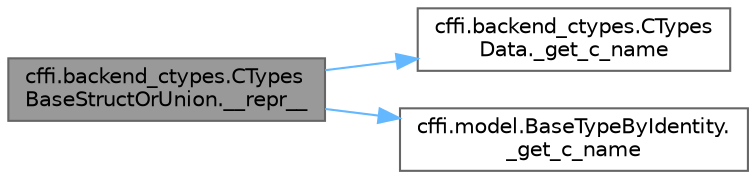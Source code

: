 digraph "cffi.backend_ctypes.CTypesBaseStructOrUnion.__repr__"
{
 // LATEX_PDF_SIZE
  bgcolor="transparent";
  edge [fontname=Helvetica,fontsize=10,labelfontname=Helvetica,labelfontsize=10];
  node [fontname=Helvetica,fontsize=10,shape=box,height=0.2,width=0.4];
  rankdir="LR";
  Node1 [id="Node000001",label="cffi.backend_ctypes.CTypes\lBaseStructOrUnion.__repr__",height=0.2,width=0.4,color="gray40", fillcolor="grey60", style="filled", fontcolor="black",tooltip=" "];
  Node1 -> Node2 [id="edge1_Node000001_Node000002",color="steelblue1",style="solid",tooltip=" "];
  Node2 [id="Node000002",label="cffi.backend_ctypes.CTypes\lData._get_c_name",height=0.2,width=0.4,color="grey40", fillcolor="white", style="filled",URL="$classcffi_1_1backend__ctypes_1_1_c_types_data.html#a8e9f6daa8f40d579ed2cc12be8734fb7",tooltip=" "];
  Node1 -> Node3 [id="edge2_Node000001_Node000003",color="steelblue1",style="solid",tooltip=" "];
  Node3 [id="Node000003",label="cffi.model.BaseTypeByIdentity.\l_get_c_name",height=0.2,width=0.4,color="grey40", fillcolor="white", style="filled",URL="$classcffi_1_1model_1_1_base_type_by_identity.html#aaa25e7c405eddc5a6acd3ad226c69f35",tooltip=" "];
}
